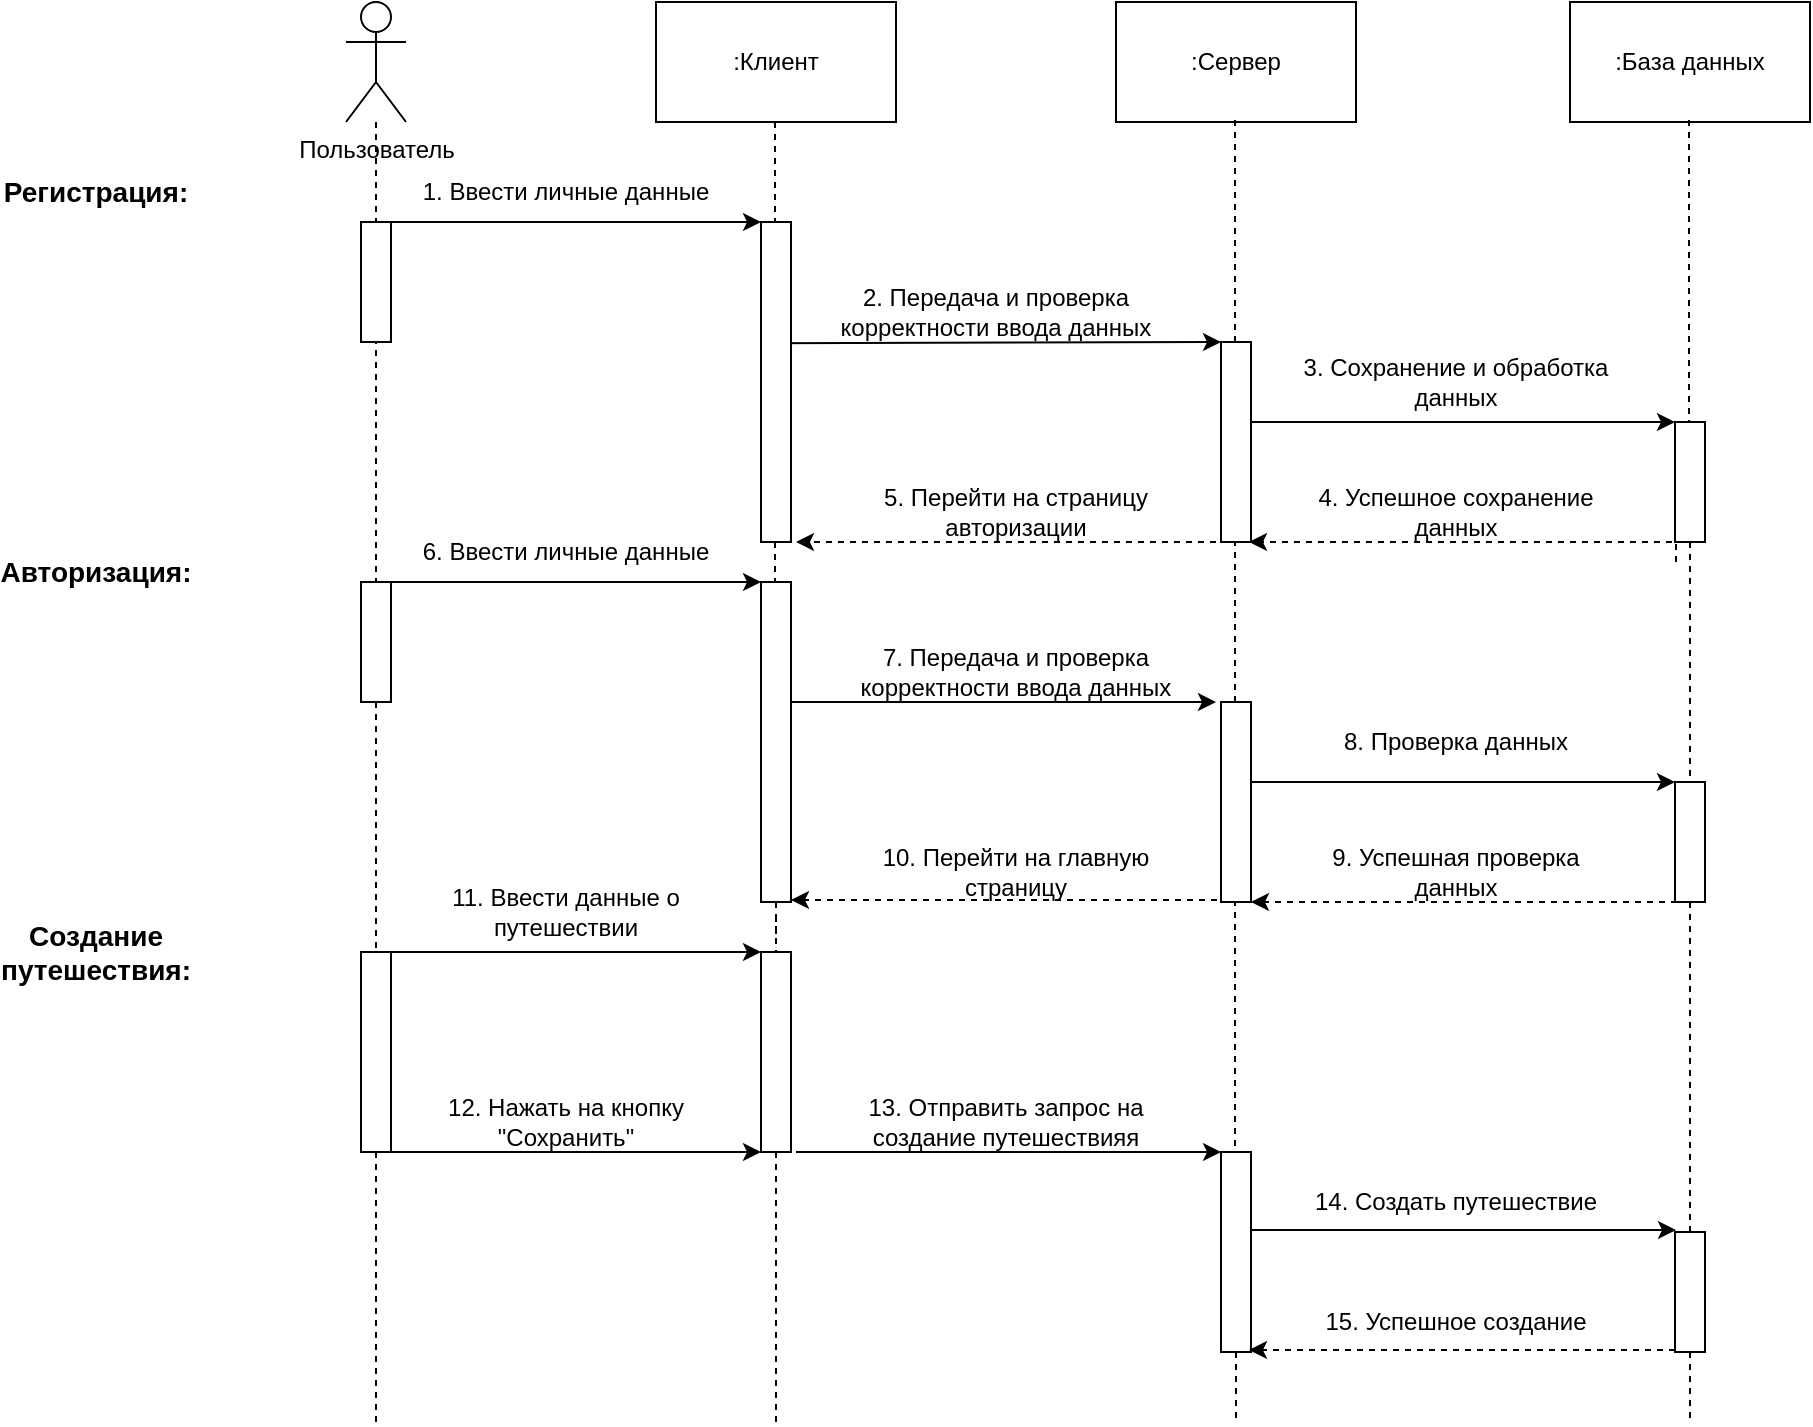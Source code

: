 <mxfile version="23.1.5" type="device">
  <diagram name="Страница — 1" id="1pUtlrG9UKzYiyhsukKt">
    <mxGraphModel dx="2739" dy="1125" grid="1" gridSize="10" guides="1" tooltips="1" connect="1" arrows="1" fold="1" page="1" pageScale="1" pageWidth="827" pageHeight="1169" math="0" shadow="0">
      <root>
        <mxCell id="0" />
        <mxCell id="1" parent="0" />
        <mxCell id="Ic0sPTGeypcjQYBeRvuZ-4" style="edgeStyle=orthogonalEdgeStyle;rounded=0;orthogonalLoop=1;jettySize=auto;html=1;dashed=1;endArrow=none;endFill=0;" parent="1" source="Ic0sPTGeypcjQYBeRvuZ-20" edge="1">
          <mxGeometry relative="1" as="geometry">
            <mxPoint x="110" y="720" as="targetPoint" />
          </mxGeometry>
        </mxCell>
        <mxCell id="Ic0sPTGeypcjQYBeRvuZ-1" value="Пользователь" style="shape=umlActor;verticalLabelPosition=bottom;verticalAlign=top;html=1;outlineConnect=0;" parent="1" vertex="1">
          <mxGeometry x="95" y="10" width="30" height="60" as="geometry" />
        </mxCell>
        <mxCell id="Ic0sPTGeypcjQYBeRvuZ-31" style="rounded=0;orthogonalLoop=1;jettySize=auto;html=1;exitX=1;exitY=0;exitDx=0;exitDy=0;entryX=0;entryY=0;entryDx=0;entryDy=0;" parent="1" source="Ic0sPTGeypcjQYBeRvuZ-2" target="Ic0sPTGeypcjQYBeRvuZ-11" edge="1">
          <mxGeometry relative="1" as="geometry" />
        </mxCell>
        <mxCell id="Ic0sPTGeypcjQYBeRvuZ-5" style="edgeStyle=orthogonalEdgeStyle;rounded=0;orthogonalLoop=1;jettySize=auto;html=1;dashed=1;endArrow=none;endFill=0;" parent="1" source="Ic0sPTGeypcjQYBeRvuZ-29" edge="1">
          <mxGeometry relative="1" as="geometry">
            <mxPoint x="767" y="720" as="targetPoint" />
            <mxPoint x="766.5" y="69" as="sourcePoint" />
          </mxGeometry>
        </mxCell>
        <mxCell id="Ic0sPTGeypcjQYBeRvuZ-6" style="edgeStyle=orthogonalEdgeStyle;rounded=0;orthogonalLoop=1;jettySize=auto;html=1;dashed=1;endArrow=none;endFill=0;" parent="1" source="Ic0sPTGeypcjQYBeRvuZ-23" edge="1">
          <mxGeometry relative="1" as="geometry">
            <mxPoint x="540" y="720" as="targetPoint" />
            <mxPoint x="539.5" y="69" as="sourcePoint" />
          </mxGeometry>
        </mxCell>
        <mxCell id="Ic0sPTGeypcjQYBeRvuZ-7" style="edgeStyle=orthogonalEdgeStyle;rounded=0;orthogonalLoop=1;jettySize=auto;html=1;dashed=1;endArrow=none;endFill=0;" parent="1" source="Ic0sPTGeypcjQYBeRvuZ-21" edge="1">
          <mxGeometry relative="1" as="geometry">
            <mxPoint x="310" y="720" as="targetPoint" />
            <mxPoint x="309.5" y="70" as="sourcePoint" />
          </mxGeometry>
        </mxCell>
        <mxCell id="Ic0sPTGeypcjQYBeRvuZ-8" value=":Клиент" style="rounded=0;whiteSpace=wrap;html=1;" parent="1" vertex="1">
          <mxGeometry x="250" y="10" width="120" height="60" as="geometry" />
        </mxCell>
        <mxCell id="Ic0sPTGeypcjQYBeRvuZ-9" value=":Сервер" style="rounded=0;whiteSpace=wrap;html=1;" parent="1" vertex="1">
          <mxGeometry x="480" y="10" width="120" height="60" as="geometry" />
        </mxCell>
        <mxCell id="Ic0sPTGeypcjQYBeRvuZ-10" value=":База данных" style="rounded=0;whiteSpace=wrap;html=1;" parent="1" vertex="1">
          <mxGeometry x="707" y="10" width="120" height="60" as="geometry" />
        </mxCell>
        <mxCell id="Ic0sPTGeypcjQYBeRvuZ-15" value="" style="edgeStyle=orthogonalEdgeStyle;rounded=0;orthogonalLoop=1;jettySize=auto;html=1;dashed=1;endArrow=none;endFill=0;" parent="1" target="Ic0sPTGeypcjQYBeRvuZ-14" edge="1">
          <mxGeometry relative="1" as="geometry">
            <mxPoint x="309.5" y="1170" as="targetPoint" />
            <mxPoint x="309.5" y="70" as="sourcePoint" />
          </mxGeometry>
        </mxCell>
        <mxCell id="Ic0sPTGeypcjQYBeRvuZ-14" value="" style="rounded=0;whiteSpace=wrap;html=1;" parent="1" vertex="1">
          <mxGeometry x="302.5" y="300" width="15" height="160" as="geometry" />
        </mxCell>
        <mxCell id="Ic0sPTGeypcjQYBeRvuZ-18" value="" style="edgeStyle=orthogonalEdgeStyle;rounded=0;orthogonalLoop=1;jettySize=auto;html=1;dashed=1;endArrow=none;endFill=0;" parent="1" target="Ic0sPTGeypcjQYBeRvuZ-17" edge="1">
          <mxGeometry relative="1" as="geometry">
            <mxPoint x="766.5" y="1169" as="targetPoint" />
            <mxPoint x="766.5" y="69" as="sourcePoint" />
          </mxGeometry>
        </mxCell>
        <mxCell id="Ic0sPTGeypcjQYBeRvuZ-17" value="" style="rounded=0;whiteSpace=wrap;html=1;" parent="1" vertex="1">
          <mxGeometry x="759.5" y="220" width="15" height="60" as="geometry" />
        </mxCell>
        <mxCell id="Ic0sPTGeypcjQYBeRvuZ-22" value="" style="edgeStyle=orthogonalEdgeStyle;rounded=0;orthogonalLoop=1;jettySize=auto;html=1;dashed=1;endArrow=none;endFill=0;" parent="1" source="Ic0sPTGeypcjQYBeRvuZ-14" target="Ic0sPTGeypcjQYBeRvuZ-21" edge="1">
          <mxGeometry relative="1" as="geometry">
            <mxPoint x="309.5" y="1170" as="targetPoint" />
            <mxPoint x="310" y="460" as="sourcePoint" />
          </mxGeometry>
        </mxCell>
        <mxCell id="Ic0sPTGeypcjQYBeRvuZ-21" value="" style="rounded=0;whiteSpace=wrap;html=1;" parent="1" vertex="1">
          <mxGeometry x="302.5" y="485" width="15" height="100" as="geometry" />
        </mxCell>
        <mxCell id="Ic0sPTGeypcjQYBeRvuZ-24" value="" style="edgeStyle=orthogonalEdgeStyle;rounded=0;orthogonalLoop=1;jettySize=auto;html=1;dashed=1;endArrow=none;endFill=0;" parent="1" target="Ic0sPTGeypcjQYBeRvuZ-23" edge="1">
          <mxGeometry relative="1" as="geometry">
            <mxPoint x="539.5" y="1169" as="targetPoint" />
            <mxPoint x="539.5" y="69" as="sourcePoint" />
          </mxGeometry>
        </mxCell>
        <mxCell id="Ic0sPTGeypcjQYBeRvuZ-23" value="" style="rounded=0;whiteSpace=wrap;html=1;" parent="1" vertex="1">
          <mxGeometry x="532.5" y="585" width="15" height="100" as="geometry" />
        </mxCell>
        <mxCell id="Ic0sPTGeypcjQYBeRvuZ-25" value="" style="rounded=0;whiteSpace=wrap;html=1;" parent="1" vertex="1">
          <mxGeometry x="102.5" y="300" width="15" height="60" as="geometry" />
        </mxCell>
        <mxCell id="Ic0sPTGeypcjQYBeRvuZ-28" value="" style="edgeStyle=orthogonalEdgeStyle;rounded=0;orthogonalLoop=1;jettySize=auto;html=1;dashed=1;endArrow=none;endFill=0;" parent="1" source="Ic0sPTGeypcjQYBeRvuZ-17" target="Ic0sPTGeypcjQYBeRvuZ-27" edge="1">
          <mxGeometry relative="1" as="geometry">
            <mxPoint x="766.5" y="1169" as="targetPoint" />
            <mxPoint x="767" y="280" as="sourcePoint" />
          </mxGeometry>
        </mxCell>
        <mxCell id="Ic0sPTGeypcjQYBeRvuZ-27" value="" style="rounded=0;whiteSpace=wrap;html=1;" parent="1" vertex="1">
          <mxGeometry x="759.5" y="400" width="15" height="60" as="geometry" />
        </mxCell>
        <mxCell id="Ic0sPTGeypcjQYBeRvuZ-30" value="" style="edgeStyle=orthogonalEdgeStyle;rounded=0;orthogonalLoop=1;jettySize=auto;html=1;dashed=1;endArrow=none;endFill=0;" parent="1" source="Ic0sPTGeypcjQYBeRvuZ-27" target="Ic0sPTGeypcjQYBeRvuZ-29" edge="1">
          <mxGeometry relative="1" as="geometry">
            <mxPoint x="766.5" y="1169" as="targetPoint" />
            <mxPoint x="767" y="460" as="sourcePoint" />
          </mxGeometry>
        </mxCell>
        <mxCell id="Ic0sPTGeypcjQYBeRvuZ-29" value="" style="rounded=0;whiteSpace=wrap;html=1;" parent="1" vertex="1">
          <mxGeometry x="759.5" y="625" width="15" height="60" as="geometry" />
        </mxCell>
        <mxCell id="Ic0sPTGeypcjQYBeRvuZ-33" style="rounded=0;orthogonalLoop=1;jettySize=auto;html=1;entryX=0;entryY=0;entryDx=0;entryDy=0;exitX=0.18;exitY=0.379;exitDx=0;exitDy=0;exitPerimeter=0;" parent="1" source="Ic0sPTGeypcjQYBeRvuZ-11" edge="1">
          <mxGeometry relative="1" as="geometry">
            <mxPoint x="320" y="180" as="sourcePoint" />
            <mxPoint x="532.5" y="180" as="targetPoint" />
          </mxGeometry>
        </mxCell>
        <mxCell id="Ic0sPTGeypcjQYBeRvuZ-35" style="rounded=0;orthogonalLoop=1;jettySize=auto;html=1;entryX=0;entryY=0;entryDx=0;entryDy=0;" parent="1" edge="1">
          <mxGeometry relative="1" as="geometry">
            <mxPoint x="547" y="220" as="sourcePoint" />
            <mxPoint x="759.5" y="220" as="targetPoint" />
          </mxGeometry>
        </mxCell>
        <mxCell id="Ic0sPTGeypcjQYBeRvuZ-36" style="rounded=0;orthogonalLoop=1;jettySize=auto;html=1;entryX=0;entryY=0;entryDx=0;entryDy=0;" parent="1" edge="1">
          <mxGeometry relative="1" as="geometry">
            <mxPoint x="547" y="400" as="sourcePoint" />
            <mxPoint x="759.5" y="400" as="targetPoint" />
          </mxGeometry>
        </mxCell>
        <mxCell id="Ic0sPTGeypcjQYBeRvuZ-37" style="rounded=0;orthogonalLoop=1;jettySize=auto;html=1;entryX=0;entryY=0;entryDx=0;entryDy=0;" parent="1" edge="1">
          <mxGeometry relative="1" as="geometry">
            <mxPoint x="547.5" y="624" as="sourcePoint" />
            <mxPoint x="760" y="624" as="targetPoint" />
          </mxGeometry>
        </mxCell>
        <mxCell id="Ic0sPTGeypcjQYBeRvuZ-11" value="" style="rounded=0;whiteSpace=wrap;html=1;" parent="1" vertex="1">
          <mxGeometry x="302.5" y="120" width="15" height="160" as="geometry" />
        </mxCell>
        <mxCell id="Ic0sPTGeypcjQYBeRvuZ-38" style="rounded=0;orthogonalLoop=1;jettySize=auto;html=1;entryX=0;entryY=0;entryDx=0;entryDy=0;" parent="1" edge="1">
          <mxGeometry relative="1" as="geometry">
            <mxPoint x="317.5" y="360" as="sourcePoint" />
            <mxPoint x="530" y="360" as="targetPoint" />
          </mxGeometry>
        </mxCell>
        <mxCell id="Ic0sPTGeypcjQYBeRvuZ-39" style="rounded=0;orthogonalLoop=1;jettySize=auto;html=1;entryX=0;entryY=0;entryDx=0;entryDy=0;" parent="1" edge="1">
          <mxGeometry relative="1" as="geometry">
            <mxPoint x="320" y="585" as="sourcePoint" />
            <mxPoint x="532.5" y="585" as="targetPoint" />
          </mxGeometry>
        </mxCell>
        <mxCell id="Ic0sPTGeypcjQYBeRvuZ-40" style="rounded=0;orthogonalLoop=1;jettySize=auto;html=1;exitX=1;exitY=0;exitDx=0;exitDy=0;entryX=0;entryY=0;entryDx=0;entryDy=0;" parent="1" edge="1">
          <mxGeometry relative="1" as="geometry">
            <mxPoint x="117.5" y="300" as="sourcePoint" />
            <mxPoint x="302.5" y="300" as="targetPoint" />
          </mxGeometry>
        </mxCell>
        <mxCell id="Ic0sPTGeypcjQYBeRvuZ-41" style="rounded=0;orthogonalLoop=1;jettySize=auto;html=1;exitX=1;exitY=0;exitDx=0;exitDy=0;entryX=0;entryY=0;entryDx=0;entryDy=0;" parent="1" edge="1">
          <mxGeometry relative="1" as="geometry">
            <mxPoint x="117.5" y="485" as="sourcePoint" />
            <mxPoint x="302.5" y="485" as="targetPoint" />
          </mxGeometry>
        </mxCell>
        <mxCell id="Ic0sPTGeypcjQYBeRvuZ-42" value="" style="edgeStyle=orthogonalEdgeStyle;rounded=0;orthogonalLoop=1;jettySize=auto;html=1;dashed=1;endArrow=none;endFill=0;" parent="1" source="Ic0sPTGeypcjQYBeRvuZ-25" target="Ic0sPTGeypcjQYBeRvuZ-20" edge="1">
          <mxGeometry relative="1" as="geometry">
            <mxPoint x="110" y="1170" as="targetPoint" />
            <mxPoint x="110" y="360" as="sourcePoint" />
          </mxGeometry>
        </mxCell>
        <mxCell id="Ic0sPTGeypcjQYBeRvuZ-20" value="" style="rounded=0;whiteSpace=wrap;html=1;" parent="1" vertex="1">
          <mxGeometry x="102.5" y="485" width="15" height="100" as="geometry" />
        </mxCell>
        <mxCell id="Ic0sPTGeypcjQYBeRvuZ-43" style="rounded=0;orthogonalLoop=1;jettySize=auto;html=1;exitX=1;exitY=0;exitDx=0;exitDy=0;entryX=0;entryY=0;entryDx=0;entryDy=0;" parent="1" edge="1">
          <mxGeometry relative="1" as="geometry">
            <mxPoint x="117.5" y="585" as="sourcePoint" />
            <mxPoint x="302.5" y="585" as="targetPoint" />
          </mxGeometry>
        </mxCell>
        <mxCell id="Ic0sPTGeypcjQYBeRvuZ-44" style="edgeStyle=orthogonalEdgeStyle;rounded=0;orthogonalLoop=1;jettySize=auto;html=1;dashed=1;" parent="1" edge="1">
          <mxGeometry relative="1" as="geometry">
            <mxPoint x="530" y="280" as="sourcePoint" />
            <mxPoint x="320" y="280" as="targetPoint" />
            <Array as="points">
              <mxPoint x="320" y="280" />
            </Array>
          </mxGeometry>
        </mxCell>
        <mxCell id="Ic0sPTGeypcjQYBeRvuZ-45" style="edgeStyle=orthogonalEdgeStyle;rounded=0;orthogonalLoop=1;jettySize=auto;html=1;dashed=1;" parent="1" edge="1">
          <mxGeometry relative="1" as="geometry">
            <mxPoint x="530.5" y="459" as="sourcePoint" />
            <mxPoint x="317.5" y="459" as="targetPoint" />
            <Array as="points">
              <mxPoint x="317.5" y="459" />
            </Array>
          </mxGeometry>
        </mxCell>
        <mxCell id="Ic0sPTGeypcjQYBeRvuZ-48" style="edgeStyle=orthogonalEdgeStyle;rounded=0;orthogonalLoop=1;jettySize=auto;html=1;dashed=1;" parent="1" edge="1">
          <mxGeometry relative="1" as="geometry">
            <mxPoint x="759.5" y="684" as="sourcePoint" />
            <mxPoint x="546.5" y="684" as="targetPoint" />
            <Array as="points">
              <mxPoint x="546.5" y="684" />
            </Array>
          </mxGeometry>
        </mxCell>
        <mxCell id="Ic0sPTGeypcjQYBeRvuZ-49" style="edgeStyle=orthogonalEdgeStyle;rounded=0;orthogonalLoop=1;jettySize=auto;html=1;dashed=1;" parent="1" edge="1">
          <mxGeometry relative="1" as="geometry">
            <mxPoint x="760.5" y="460" as="sourcePoint" />
            <mxPoint x="547.5" y="460" as="targetPoint" />
            <Array as="points">
              <mxPoint x="547.5" y="460" />
            </Array>
          </mxGeometry>
        </mxCell>
        <mxCell id="Ic0sPTGeypcjQYBeRvuZ-50" style="edgeStyle=orthogonalEdgeStyle;rounded=0;orthogonalLoop=1;jettySize=auto;html=1;dashed=1;" parent="1" edge="1">
          <mxGeometry relative="1" as="geometry">
            <mxPoint x="760" y="290" as="sourcePoint" />
            <mxPoint x="546.5" y="280" as="targetPoint" />
            <Array as="points">
              <mxPoint x="546.5" y="280" />
            </Array>
          </mxGeometry>
        </mxCell>
        <mxCell id="Ic0sPTGeypcjQYBeRvuZ-16" value="" style="rounded=0;whiteSpace=wrap;html=1;" parent="1" vertex="1">
          <mxGeometry x="532.5" y="180" width="15" height="100" as="geometry" />
        </mxCell>
        <mxCell id="Ic0sPTGeypcjQYBeRvuZ-19" value="" style="rounded=0;whiteSpace=wrap;html=1;" parent="1" vertex="1">
          <mxGeometry x="532.5" y="360" width="15" height="100" as="geometry" />
        </mxCell>
        <mxCell id="Ic0sPTGeypcjQYBeRvuZ-26" value="" style="edgeStyle=orthogonalEdgeStyle;rounded=0;orthogonalLoop=1;jettySize=auto;html=1;dashed=1;endArrow=none;endFill=0;" parent="1" source="Ic0sPTGeypcjQYBeRvuZ-1" target="Ic0sPTGeypcjQYBeRvuZ-25" edge="1">
          <mxGeometry relative="1" as="geometry">
            <mxPoint x="110" y="1170" as="targetPoint" />
            <mxPoint x="110" y="70" as="sourcePoint" />
          </mxGeometry>
        </mxCell>
        <mxCell id="Ic0sPTGeypcjQYBeRvuZ-2" value="" style="rounded=0;whiteSpace=wrap;html=1;" parent="1" vertex="1">
          <mxGeometry x="102.5" y="120" width="15" height="60" as="geometry" />
        </mxCell>
        <mxCell id="Ic0sPTGeypcjQYBeRvuZ-51" value="1. Ввести личные данные" style="text;html=1;align=center;verticalAlign=middle;whiteSpace=wrap;rounded=0;" parent="1" vertex="1">
          <mxGeometry x="125" y="90" width="160" height="30" as="geometry" />
        </mxCell>
        <mxCell id="Ic0sPTGeypcjQYBeRvuZ-53" value="6. Ввести личные данные" style="text;html=1;align=center;verticalAlign=middle;whiteSpace=wrap;rounded=0;" parent="1" vertex="1">
          <mxGeometry x="125" y="270" width="160" height="30" as="geometry" />
        </mxCell>
        <mxCell id="Ic0sPTGeypcjQYBeRvuZ-54" value="11. Ввести данные о путешествии" style="text;html=1;align=center;verticalAlign=middle;whiteSpace=wrap;rounded=0;" parent="1" vertex="1">
          <mxGeometry x="125" y="450" width="160" height="30" as="geometry" />
        </mxCell>
        <mxCell id="Ic0sPTGeypcjQYBeRvuZ-57" value="12. Нажать на кнопку &quot;Сохранить&quot;" style="text;html=1;align=center;verticalAlign=middle;whiteSpace=wrap;rounded=0;" parent="1" vertex="1">
          <mxGeometry x="125" y="555" width="160" height="30" as="geometry" />
        </mxCell>
        <mxCell id="Ic0sPTGeypcjQYBeRvuZ-58" value="2. Передача и проверка корректности ввода данных" style="text;html=1;align=center;verticalAlign=middle;whiteSpace=wrap;rounded=0;" parent="1" vertex="1">
          <mxGeometry x="340" y="150" width="160" height="30" as="geometry" />
        </mxCell>
        <mxCell id="Ic0sPTGeypcjQYBeRvuZ-59" value="5. Перейти на страницу авторизации" style="text;html=1;align=center;verticalAlign=middle;whiteSpace=wrap;rounded=0;" parent="1" vertex="1">
          <mxGeometry x="350" y="250" width="160" height="30" as="geometry" />
        </mxCell>
        <mxCell id="Ic0sPTGeypcjQYBeRvuZ-61" value="3. Сохранение и обработка данных" style="text;html=1;align=center;verticalAlign=middle;whiteSpace=wrap;rounded=0;" parent="1" vertex="1">
          <mxGeometry x="570" y="185" width="160" height="30" as="geometry" />
        </mxCell>
        <mxCell id="Ic0sPTGeypcjQYBeRvuZ-63" value="4. Успешное сохранение данных" style="text;html=1;align=center;verticalAlign=middle;whiteSpace=wrap;rounded=0;" parent="1" vertex="1">
          <mxGeometry x="570" y="250" width="160" height="30" as="geometry" />
        </mxCell>
        <mxCell id="Ic0sPTGeypcjQYBeRvuZ-65" value="8. Проверка данных" style="text;html=1;align=center;verticalAlign=middle;whiteSpace=wrap;rounded=0;" parent="1" vertex="1">
          <mxGeometry x="570" y="365" width="160" height="30" as="geometry" />
        </mxCell>
        <mxCell id="Ic0sPTGeypcjQYBeRvuZ-66" value="9. Успешная проверка данных" style="text;html=1;align=center;verticalAlign=middle;whiteSpace=wrap;rounded=0;" parent="1" vertex="1">
          <mxGeometry x="570" y="430" width="160" height="30" as="geometry" />
        </mxCell>
        <mxCell id="Ic0sPTGeypcjQYBeRvuZ-67" value="10. Перейти на главную страницу" style="text;html=1;align=center;verticalAlign=middle;whiteSpace=wrap;rounded=0;" parent="1" vertex="1">
          <mxGeometry x="350" y="430" width="160" height="30" as="geometry" />
        </mxCell>
        <mxCell id="Ic0sPTGeypcjQYBeRvuZ-68" value="7. Передача и проверка корректности ввода данных" style="text;html=1;align=center;verticalAlign=middle;whiteSpace=wrap;rounded=0;" parent="1" vertex="1">
          <mxGeometry x="350" y="330" width="160" height="30" as="geometry" />
        </mxCell>
        <mxCell id="Ic0sPTGeypcjQYBeRvuZ-70" value="13. Отправить запрос на создание путешествияя" style="text;html=1;align=center;verticalAlign=middle;whiteSpace=wrap;rounded=0;" parent="1" vertex="1">
          <mxGeometry x="330" y="555" width="190" height="30" as="geometry" />
        </mxCell>
        <mxCell id="Ic0sPTGeypcjQYBeRvuZ-71" value="14. Создать путешествие" style="text;html=1;align=center;verticalAlign=middle;whiteSpace=wrap;rounded=0;" parent="1" vertex="1">
          <mxGeometry x="555" y="595" width="190" height="30" as="geometry" />
        </mxCell>
        <mxCell id="Ic0sPTGeypcjQYBeRvuZ-72" value="15. Успешное создание" style="text;html=1;align=center;verticalAlign=middle;whiteSpace=wrap;rounded=0;" parent="1" vertex="1">
          <mxGeometry x="555" y="655" width="190" height="30" as="geometry" />
        </mxCell>
        <mxCell id="Ic0sPTGeypcjQYBeRvuZ-73" value="Регистрация:" style="text;html=1;align=center;verticalAlign=middle;whiteSpace=wrap;rounded=0;fontSize=14;fontStyle=1" parent="1" vertex="1">
          <mxGeometry x="-60" y="90" width="60" height="30" as="geometry" />
        </mxCell>
        <mxCell id="Ic0sPTGeypcjQYBeRvuZ-74" value="Авторизация:" style="text;html=1;align=center;verticalAlign=middle;whiteSpace=wrap;rounded=0;fontSize=14;fontStyle=1" parent="1" vertex="1">
          <mxGeometry x="-60" y="280" width="60" height="30" as="geometry" />
        </mxCell>
        <mxCell id="Ic0sPTGeypcjQYBeRvuZ-75" value="Создание путешествия:" style="text;html=1;align=center;verticalAlign=middle;whiteSpace=wrap;rounded=0;fontSize=14;fontStyle=1" parent="1" vertex="1">
          <mxGeometry x="-60" y="470" width="60" height="30" as="geometry" />
        </mxCell>
      </root>
    </mxGraphModel>
  </diagram>
</mxfile>
